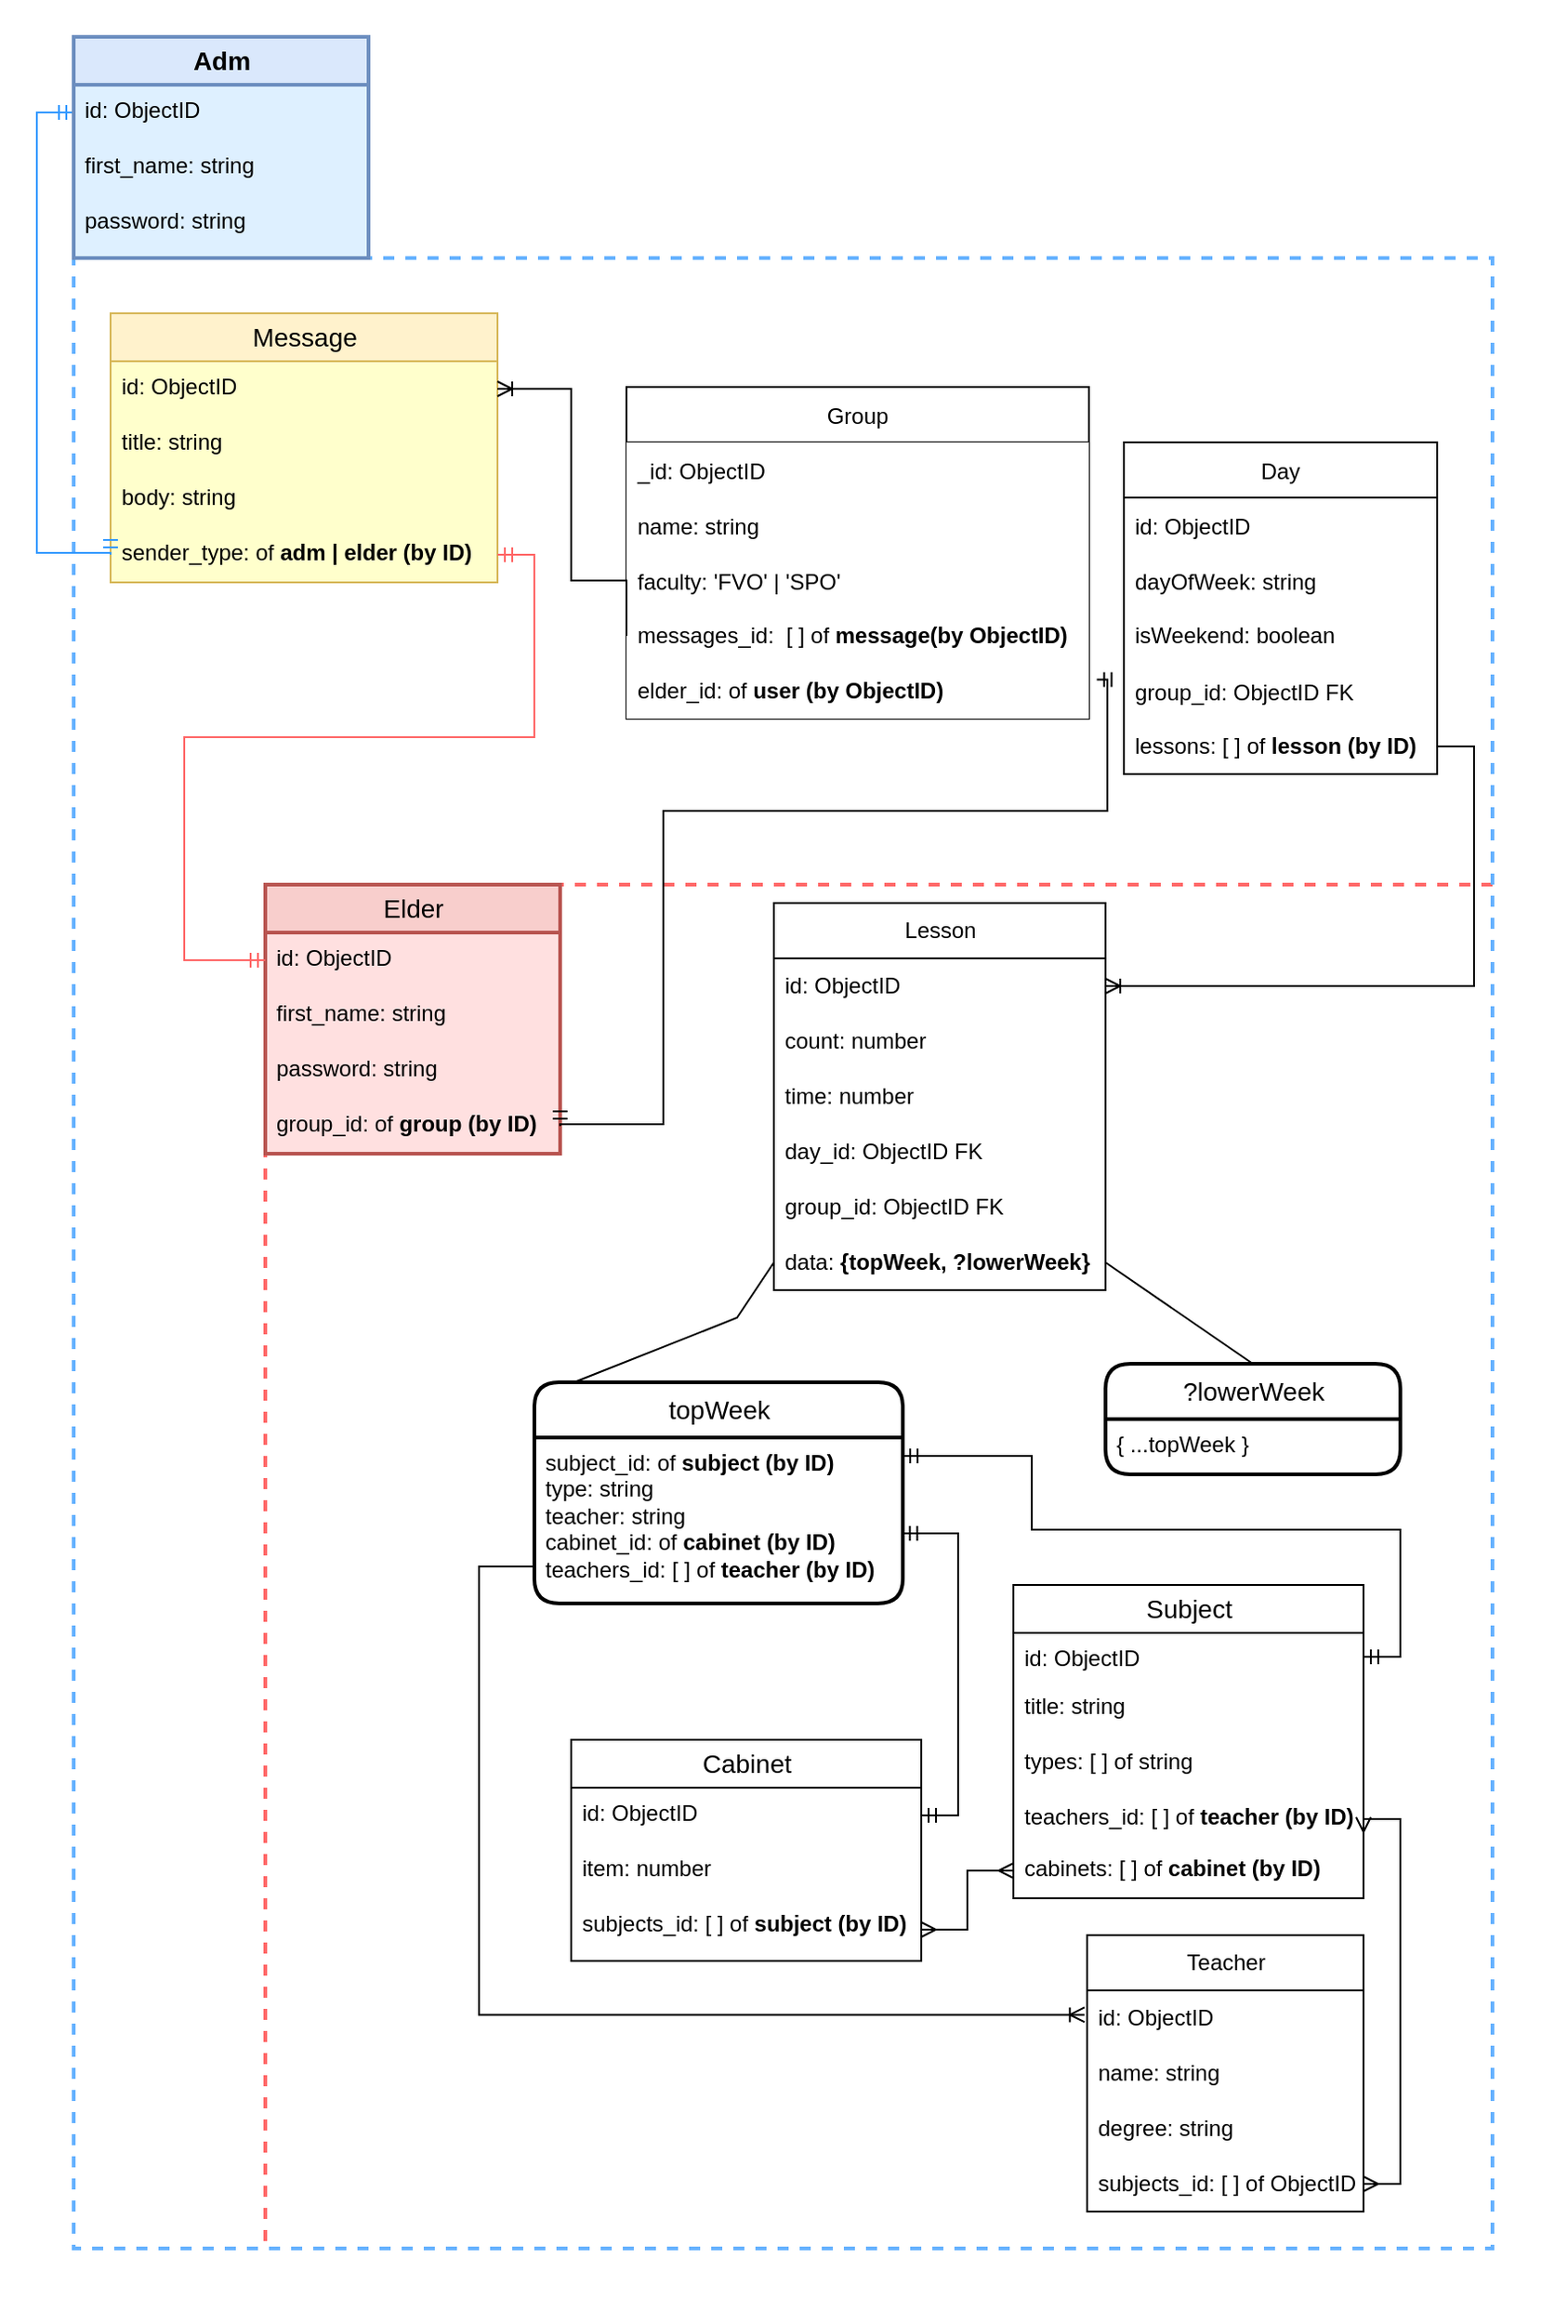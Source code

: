 <mxfile version="18.0.4" type="device"><diagram id="wRRSrgbhEwjckA1WM_Hl" name="Page-1"><mxGraphModel dx="1864" dy="1810" grid="1" gridSize="10" guides="1" tooltips="1" connect="1" arrows="1" fold="1" page="1" pageScale="1" pageWidth="827" pageHeight="1169" math="0" shadow="0"><root><mxCell id="0"/><mxCell id="1" parent="0"/><mxCell id="RPxENn4GBcvV4kjfe_g6-106" value="" style="rounded=0;whiteSpace=wrap;html=1;shadow=0;dashed=1;strokeColor=none;strokeWidth=2;fillColor=none;gradientColor=#ffffff;" parent="1" vertex="1"><mxGeometry x="-1" y="-1" width="850" height="1260" as="geometry"/></mxCell><mxCell id="RPxENn4GBcvV4kjfe_g6-105" value="" style="rounded=0;whiteSpace=wrap;html=1;shadow=0;dashed=1;strokeColor=#FF6666;strokeWidth=2;fillColor=none;gradientColor=#ffffff;" parent="1" vertex="1"><mxGeometry x="143" y="479" width="666" height="740" as="geometry"/></mxCell><mxCell id="RPxENn4GBcvV4kjfe_g6-104" value="" style="rounded=0;whiteSpace=wrap;html=1;shadow=0;dashed=1;strokeColor=#66B2FF;strokeWidth=2;fillColor=none;gradientColor=#ffffff;" parent="1" vertex="1"><mxGeometry x="39" y="139" width="770" height="1080" as="geometry"/></mxCell><mxCell id="QqQzk4IfIWWoSrK1QLjx-1" value="Group" style="swimlane;fontStyle=0;childLayout=stackLayout;horizontal=1;startSize=30;horizontalStack=0;resizeParent=1;resizeParentMax=0;resizeLast=0;collapsible=1;marginBottom=0;fillColor=#FFFFFF;" parent="1" vertex="1"><mxGeometry x="339" y="209" width="251" height="180" as="geometry"><mxRectangle x="339" y="209" width="70" height="30" as="alternateBounds"/></mxGeometry></mxCell><mxCell id="QqQzk4IfIWWoSrK1QLjx-2" value="_id: ObjectID" style="text;strokeColor=none;fillColor=#FFFFFF;align=left;verticalAlign=middle;spacingLeft=4;spacingRight=4;overflow=hidden;points=[[0,0.5],[1,0.5]];portConstraint=eastwest;rotatable=0;" parent="QqQzk4IfIWWoSrK1QLjx-1" vertex="1"><mxGeometry y="30" width="251" height="30" as="geometry"/></mxCell><mxCell id="RPxENn4GBcvV4kjfe_g6-80" value="name: string    " style="text;strokeColor=none;fillColor=#FFFFFF;align=left;verticalAlign=middle;spacingLeft=4;spacingRight=4;overflow=hidden;points=[[0,0.5],[1,0.5]];portConstraint=eastwest;rotatable=0;" parent="QqQzk4IfIWWoSrK1QLjx-1" vertex="1"><mxGeometry y="60" width="251" height="30" as="geometry"/></mxCell><mxCell id="VNBgURenRQdBpVBc3Peq-4" value="faculty: 'FVO' | 'SPO'" style="text;strokeColor=none;fillColor=#FFFFFF;align=left;verticalAlign=middle;spacingLeft=4;spacingRight=4;overflow=hidden;points=[[0,0.5],[1,0.5]];portConstraint=eastwest;rotatable=0;" vertex="1" parent="QqQzk4IfIWWoSrK1QLjx-1"><mxGeometry y="90" width="251" height="30" as="geometry"/></mxCell><mxCell id="QqQzk4IfIWWoSrK1QLjx-3" value="&lt;span style=&quot;font-weight: normal;&quot;&gt;messages_id:&amp;nbsp;&amp;nbsp;[ ] of&amp;nbsp;&lt;/span&gt;message(by&amp;nbsp;ObjectID)&amp;nbsp;&amp;nbsp; &amp;nbsp;" style="text;strokeColor=none;fillColor=#FFFFFF;align=left;verticalAlign=middle;spacingLeft=4;spacingRight=4;overflow=hidden;points=[[0,0.5],[1,0.5]];portConstraint=eastwest;rotatable=0;fontStyle=1;html=1;" parent="QqQzk4IfIWWoSrK1QLjx-1" vertex="1"><mxGeometry y="120" width="251" height="30" as="geometry"/></mxCell><mxCell id="QqQzk4IfIWWoSrK1QLjx-4" value="elder_id: of &lt;b&gt;user (&lt;/b&gt;&lt;b&gt;by&amp;nbsp;ObjectID)&lt;/b&gt;" style="text;strokeColor=none;fillColor=#FFFFFF;align=left;verticalAlign=middle;spacingLeft=4;spacingRight=4;overflow=hidden;points=[[0,0.5],[1,0.5]];portConstraint=eastwest;rotatable=0;html=1;" parent="QqQzk4IfIWWoSrK1QLjx-1" vertex="1"><mxGeometry y="150" width="251" height="30" as="geometry"/></mxCell><mxCell id="QqQzk4IfIWWoSrK1QLjx-7" value="Day" style="swimlane;fontStyle=0;childLayout=stackLayout;horizontal=1;startSize=30;horizontalStack=0;resizeParent=1;resizeParentMax=0;resizeLast=0;collapsible=1;marginBottom=0;" parent="1" vertex="1"><mxGeometry x="609" y="239" width="170" height="180" as="geometry"/></mxCell><mxCell id="QqQzk4IfIWWoSrK1QLjx-8" value="id: ObjectID" style="text;strokeColor=none;fillColor=none;align=left;verticalAlign=middle;spacingLeft=4;spacingRight=4;overflow=hidden;points=[[0,0.5],[1,0.5]];portConstraint=eastwest;rotatable=0;" parent="QqQzk4IfIWWoSrK1QLjx-7" vertex="1"><mxGeometry y="30" width="170" height="30" as="geometry"/></mxCell><mxCell id="QqQzk4IfIWWoSrK1QLjx-13" value="dayOfWeek: string" style="text;strokeColor=none;fillColor=none;align=left;verticalAlign=middle;spacingLeft=4;spacingRight=4;overflow=hidden;points=[[0,0.5],[1,0.5]];portConstraint=eastwest;rotatable=0;" parent="QqQzk4IfIWWoSrK1QLjx-7" vertex="1"><mxGeometry y="60" width="170" height="30" as="geometry"/></mxCell><mxCell id="RPxENn4GBcvV4kjfe_g6-41" value="isWeekend: boolean" style="text;strokeColor=none;fillColor=none;align=left;verticalAlign=middle;spacingLeft=4;spacingRight=4;overflow=hidden;points=[[0,0.5],[1,0.5]];portConstraint=eastwest;rotatable=0;html=1;" parent="QqQzk4IfIWWoSrK1QLjx-7" vertex="1"><mxGeometry y="90" width="170" height="30" as="geometry"/></mxCell><mxCell id="QqQzk4IfIWWoSrK1QLjx-9" value="group_id: ObjectID FK" style="text;strokeColor=none;fillColor=none;align=left;verticalAlign=middle;spacingLeft=4;spacingRight=4;overflow=hidden;points=[[0,0.5],[1,0.5]];portConstraint=eastwest;rotatable=0;" parent="QqQzk4IfIWWoSrK1QLjx-7" vertex="1"><mxGeometry y="120" width="170" height="30" as="geometry"/></mxCell><mxCell id="QqQzk4IfIWWoSrK1QLjx-14" value="lessons: [ ] of &lt;b&gt;lesson (by ID)&lt;/b&gt;" style="text;strokeColor=none;fillColor=none;align=left;verticalAlign=middle;spacingLeft=4;spacingRight=4;overflow=hidden;points=[[0,0.5],[1,0.5]];portConstraint=eastwest;rotatable=0;html=1;" parent="QqQzk4IfIWWoSrK1QLjx-7" vertex="1"><mxGeometry y="150" width="170" height="30" as="geometry"/></mxCell><mxCell id="RPxENn4GBcvV4kjfe_g6-1" value="Lesson" style="swimlane;fontStyle=0;childLayout=stackLayout;horizontal=1;startSize=30;horizontalStack=0;resizeParent=1;resizeParentMax=0;resizeLast=0;collapsible=1;marginBottom=0;html=1;" parent="1" vertex="1"><mxGeometry x="419" y="489" width="180" height="210" as="geometry"/></mxCell><mxCell id="RPxENn4GBcvV4kjfe_g6-2" value="id: ObjectID" style="text;strokeColor=none;fillColor=none;align=left;verticalAlign=middle;spacingLeft=4;spacingRight=4;overflow=hidden;points=[[0,0.5],[1,0.5]];portConstraint=eastwest;rotatable=0;html=1;" parent="RPxENn4GBcvV4kjfe_g6-1" vertex="1"><mxGeometry y="30" width="180" height="30" as="geometry"/></mxCell><mxCell id="RPxENn4GBcvV4kjfe_g6-3" value="count: number" style="text;strokeColor=none;fillColor=none;align=left;verticalAlign=middle;spacingLeft=4;spacingRight=4;overflow=hidden;points=[[0,0.5],[1,0.5]];portConstraint=eastwest;rotatable=0;html=1;" parent="RPxENn4GBcvV4kjfe_g6-1" vertex="1"><mxGeometry y="60" width="180" height="30" as="geometry"/></mxCell><mxCell id="RPxENn4GBcvV4kjfe_g6-38" value="time: number" style="text;strokeColor=none;fillColor=none;align=left;verticalAlign=middle;spacingLeft=4;spacingRight=4;overflow=hidden;points=[[0,0.5],[1,0.5]];portConstraint=eastwest;rotatable=0;html=1;" parent="RPxENn4GBcvV4kjfe_g6-1" vertex="1"><mxGeometry y="90" width="180" height="30" as="geometry"/></mxCell><mxCell id="RPxENn4GBcvV4kjfe_g6-4" value="day_id: ObjectID FK" style="text;strokeColor=none;fillColor=none;align=left;verticalAlign=middle;spacingLeft=4;spacingRight=4;overflow=hidden;points=[[0,0.5],[1,0.5]];portConstraint=eastwest;rotatable=0;html=1;" parent="RPxENn4GBcvV4kjfe_g6-1" vertex="1"><mxGeometry y="120" width="180" height="30" as="geometry"/></mxCell><mxCell id="RPxENn4GBcvV4kjfe_g6-16" value="group_id: ObjectID FK" style="text;strokeColor=none;fillColor=none;align=left;verticalAlign=middle;spacingLeft=4;spacingRight=4;overflow=hidden;points=[[0,0.5],[1,0.5]];portConstraint=eastwest;rotatable=0;html=1;" parent="RPxENn4GBcvV4kjfe_g6-1" vertex="1"><mxGeometry y="150" width="180" height="30" as="geometry"/></mxCell><mxCell id="RPxENn4GBcvV4kjfe_g6-11" value="data: &lt;b&gt;{topWeek, ?lowerWeek}&lt;/b&gt;" style="text;strokeColor=none;fillColor=none;align=left;verticalAlign=middle;spacingLeft=4;spacingRight=4;overflow=hidden;points=[[0,0.5],[1,0.5]];portConstraint=eastwest;rotatable=0;html=1;shadow=0;" parent="RPxENn4GBcvV4kjfe_g6-1" vertex="1"><mxGeometry y="180" width="180" height="30" as="geometry"/></mxCell><mxCell id="RPxENn4GBcvV4kjfe_g6-6" value="" style="edgeStyle=orthogonalEdgeStyle;fontSize=12;html=1;endArrow=ERoneToMany;rounded=0;exitX=1;exitY=0.5;exitDx=0;exitDy=0;entryX=1;entryY=0.5;entryDx=0;entryDy=0;" parent="1" source="QqQzk4IfIWWoSrK1QLjx-14" target="RPxENn4GBcvV4kjfe_g6-2" edge="1"><mxGeometry width="100" height="100" relative="1" as="geometry"><mxPoint x="359" y="684" as="sourcePoint"/><mxPoint x="599" y="569" as="targetPoint"/><Array as="points"><mxPoint x="799" y="404"/><mxPoint x="799" y="534"/></Array></mxGeometry></mxCell><mxCell id="RPxENn4GBcvV4kjfe_g6-12" value="topWeek" style="swimlane;childLayout=stackLayout;horizontal=1;startSize=30;horizontalStack=0;rounded=1;fontSize=14;fontStyle=0;strokeWidth=2;resizeParent=0;resizeLast=1;shadow=0;dashed=0;align=center;html=1;" parent="1" vertex="1"><mxGeometry x="289" y="749" width="200" height="120" as="geometry"/></mxCell><mxCell id="RPxENn4GBcvV4kjfe_g6-13" value="subject_id: of &lt;b&gt;subject (by ID)&lt;/b&gt;&lt;br&gt;type: string&lt;br&gt;teacher: string&lt;br&gt;cabinet_id: of&amp;nbsp;&lt;b&gt;cabinet&amp;nbsp;(by ID)&lt;/b&gt;&lt;br&gt;teachers_id: [ ] of&amp;nbsp;&lt;b&gt;teacher (by ID)&lt;/b&gt;" style="align=left;strokeColor=none;fillColor=none;spacingLeft=4;fontSize=12;verticalAlign=top;resizable=0;rotatable=0;part=1;shadow=0;html=1;" parent="RPxENn4GBcvV4kjfe_g6-12" vertex="1"><mxGeometry y="30" width="200" height="90" as="geometry"/></mxCell><mxCell id="RPxENn4GBcvV4kjfe_g6-14" value="?lowerWeek" style="swimlane;childLayout=stackLayout;horizontal=1;startSize=30;horizontalStack=0;rounded=1;fontSize=14;fontStyle=0;strokeWidth=2;resizeParent=0;resizeLast=1;shadow=0;dashed=0;align=center;html=1;" parent="1" vertex="1"><mxGeometry x="599" y="739" width="160" height="60" as="geometry"/></mxCell><mxCell id="RPxENn4GBcvV4kjfe_g6-15" value="{ ...topWeek }&amp;nbsp;" style="align=left;strokeColor=none;fillColor=none;spacingLeft=4;fontSize=12;verticalAlign=top;resizable=0;rotatable=0;part=1;shadow=0;html=1;" parent="RPxENn4GBcvV4kjfe_g6-14" vertex="1"><mxGeometry y="30" width="160" height="30" as="geometry"/></mxCell><mxCell id="RPxENn4GBcvV4kjfe_g6-23" value="" style="endArrow=none;html=1;rounded=0;entryX=0;entryY=0.5;entryDx=0;entryDy=0;exitX=0.113;exitY=-0.003;exitDx=0;exitDy=0;exitPerimeter=0;" parent="1" source="RPxENn4GBcvV4kjfe_g6-12" target="RPxENn4GBcvV4kjfe_g6-11" edge="1"><mxGeometry width="50" height="50" relative="1" as="geometry"><mxPoint x="389" y="739" as="sourcePoint"/><mxPoint x="459" y="719" as="targetPoint"/><Array as="points"><mxPoint x="399" y="714"/></Array></mxGeometry></mxCell><mxCell id="RPxENn4GBcvV4kjfe_g6-24" value="" style="endArrow=none;html=1;rounded=0;entryX=1;entryY=0.5;entryDx=0;entryDy=0;exitX=0.5;exitY=0;exitDx=0;exitDy=0;" parent="1" source="RPxENn4GBcvV4kjfe_g6-14" target="RPxENn4GBcvV4kjfe_g6-11" edge="1"><mxGeometry width="50" height="50" relative="1" as="geometry"><mxPoint x="399" y="739" as="sourcePoint"/><mxPoint x="419" y="694" as="targetPoint"/></mxGeometry></mxCell><mxCell id="RPxENn4GBcvV4kjfe_g6-25" value="Teacher" style="swimlane;fontStyle=0;childLayout=stackLayout;horizontal=1;startSize=30;horizontalStack=0;resizeParent=1;resizeParentMax=0;resizeLast=0;collapsible=1;marginBottom=0;shadow=0;strokeColor=default;html=1;" parent="1" vertex="1"><mxGeometry x="589" y="1049" width="150" height="150" as="geometry"/></mxCell><mxCell id="RPxENn4GBcvV4kjfe_g6-31" value="id: ObjectID" style="text;strokeColor=none;fillColor=none;align=left;verticalAlign=middle;spacingLeft=4;spacingRight=4;overflow=hidden;points=[[0,0.5],[1,0.5]];portConstraint=eastwest;rotatable=0;shadow=0;html=1;" parent="RPxENn4GBcvV4kjfe_g6-25" vertex="1"><mxGeometry y="30" width="150" height="30" as="geometry"/></mxCell><mxCell id="RPxENn4GBcvV4kjfe_g6-26" value="name: string" style="text;strokeColor=none;fillColor=none;align=left;verticalAlign=middle;spacingLeft=4;spacingRight=4;overflow=hidden;points=[[0,0.5],[1,0.5]];portConstraint=eastwest;rotatable=0;shadow=0;html=1;" parent="RPxENn4GBcvV4kjfe_g6-25" vertex="1"><mxGeometry y="60" width="150" height="30" as="geometry"/></mxCell><mxCell id="RPxENn4GBcvV4kjfe_g6-53" value="degree: string" style="text;strokeColor=none;fillColor=none;align=left;verticalAlign=middle;spacingLeft=4;spacingRight=4;overflow=hidden;points=[[0,0.5],[1,0.5]];portConstraint=eastwest;rotatable=0;shadow=0;html=1;" parent="RPxENn4GBcvV4kjfe_g6-25" vertex="1"><mxGeometry y="90" width="150" height="30" as="geometry"/></mxCell><mxCell id="RPxENn4GBcvV4kjfe_g6-27" value="subjects_id: [ ] of ObjectID FK" style="text;strokeColor=none;fillColor=none;align=left;verticalAlign=middle;spacingLeft=4;spacingRight=4;overflow=hidden;points=[[0,0.5],[1,0.5]];portConstraint=eastwest;rotatable=0;shadow=0;html=1;" parent="RPxENn4GBcvV4kjfe_g6-25" vertex="1"><mxGeometry y="120" width="150" height="30" as="geometry"/></mxCell><mxCell id="RPxENn4GBcvV4kjfe_g6-35" value="" style="fontSize=12;html=1;endArrow=ERoneToMany;rounded=0;exitX=-0.001;exitY=0.586;exitDx=0;exitDy=0;entryX=-0.009;entryY=0.44;entryDx=0;entryDy=0;entryPerimeter=0;edgeStyle=orthogonalEdgeStyle;exitPerimeter=0;" parent="1" source="RPxENn4GBcvV4kjfe_g6-13" target="RPxENn4GBcvV4kjfe_g6-31" edge="1"><mxGeometry width="100" height="100" relative="1" as="geometry"><mxPoint x="263" y="979" as="sourcePoint"/><mxPoint x="363" y="879" as="targetPoint"/><Array as="points"><mxPoint x="259" y="849"/><mxPoint x="259" y="1092"/></Array></mxGeometry></mxCell><mxCell id="RPxENn4GBcvV4kjfe_g6-43" value="Subject" style="swimlane;fontStyle=0;childLayout=stackLayout;horizontal=1;startSize=26;horizontalStack=0;resizeParent=1;resizeParentMax=0;resizeLast=0;collapsible=1;marginBottom=0;align=center;fontSize=14;shadow=0;strokeColor=default;html=1;" parent="1" vertex="1"><mxGeometry x="549" y="859" width="190" height="170" as="geometry"/></mxCell><mxCell id="RPxENn4GBcvV4kjfe_g6-44" value="id: ObjectID" style="text;strokeColor=none;fillColor=none;spacingLeft=4;spacingRight=4;overflow=hidden;rotatable=0;points=[[0,0.5],[1,0.5]];portConstraint=eastwest;fontSize=12;shadow=0;html=1;" parent="RPxENn4GBcvV4kjfe_g6-43" vertex="1"><mxGeometry y="26" width="190" height="26" as="geometry"/></mxCell><mxCell id="RPxENn4GBcvV4kjfe_g6-54" value="title: string" style="text;strokeColor=none;fillColor=none;spacingLeft=4;spacingRight=4;overflow=hidden;rotatable=0;points=[[0,0.5],[1,0.5]];portConstraint=eastwest;fontSize=12;shadow=0;html=1;" parent="RPxENn4GBcvV4kjfe_g6-43" vertex="1"><mxGeometry y="52" width="190" height="30" as="geometry"/></mxCell><mxCell id="RPxENn4GBcvV4kjfe_g6-45" value="types: [ ] of string&amp;nbsp;" style="text;strokeColor=none;fillColor=none;spacingLeft=4;spacingRight=4;overflow=hidden;rotatable=0;points=[[0,0.5],[1,0.5]];portConstraint=eastwest;fontSize=12;shadow=0;html=1;" parent="RPxENn4GBcvV4kjfe_g6-43" vertex="1"><mxGeometry y="82" width="190" height="30" as="geometry"/></mxCell><mxCell id="RPxENn4GBcvV4kjfe_g6-46" value="teachers_id: [ ] of&amp;nbsp;&lt;b&gt;teacher (by ID)&lt;/b&gt;" style="text;strokeColor=none;fillColor=none;spacingLeft=4;spacingRight=4;overflow=hidden;rotatable=0;points=[[0,0.5],[1,0.5]];portConstraint=eastwest;fontSize=12;shadow=0;html=1;" parent="RPxENn4GBcvV4kjfe_g6-43" vertex="1"><mxGeometry y="112" width="190" height="28" as="geometry"/></mxCell><mxCell id="RPxENn4GBcvV4kjfe_g6-66" value="cabinets: [ ] of&amp;nbsp;&lt;b&gt;cabinet&amp;nbsp;(by ID)&lt;/b&gt;" style="text;strokeColor=none;fillColor=none;spacingLeft=4;spacingRight=4;overflow=hidden;rotatable=0;points=[[0,0.5],[1,0.5]];portConstraint=eastwest;fontSize=12;shadow=0;html=1;" parent="RPxENn4GBcvV4kjfe_g6-43" vertex="1"><mxGeometry y="140" width="190" height="30" as="geometry"/></mxCell><mxCell id="RPxENn4GBcvV4kjfe_g6-47" value="Cabinet" style="swimlane;fontStyle=0;childLayout=stackLayout;horizontal=1;startSize=26;horizontalStack=0;resizeParent=1;resizeParentMax=0;resizeLast=0;collapsible=1;marginBottom=0;align=center;fontSize=14;shadow=0;strokeColor=default;html=1;" parent="1" vertex="1"><mxGeometry x="309" y="943" width="190" height="120" as="geometry"/></mxCell><mxCell id="RPxENn4GBcvV4kjfe_g6-48" value="id: ObjectID" style="text;strokeColor=none;fillColor=none;spacingLeft=4;spacingRight=4;overflow=hidden;rotatable=0;points=[[0,0.5],[1,0.5]];portConstraint=eastwest;fontSize=12;shadow=0;html=1;" parent="RPxENn4GBcvV4kjfe_g6-47" vertex="1"><mxGeometry y="26" width="190" height="30" as="geometry"/></mxCell><mxCell id="RPxENn4GBcvV4kjfe_g6-49" value="item: number" style="text;strokeColor=none;fillColor=none;spacingLeft=4;spacingRight=4;overflow=hidden;rotatable=0;points=[[0,0.5],[1,0.5]];portConstraint=eastwest;fontSize=12;shadow=0;html=1;" parent="RPxENn4GBcvV4kjfe_g6-47" vertex="1"><mxGeometry y="56" width="190" height="30" as="geometry"/></mxCell><mxCell id="RPxENn4GBcvV4kjfe_g6-50" value="subjects_id: [ ] of&amp;nbsp;&lt;b&gt;subject (by ID)&lt;/b&gt;" style="text;strokeColor=none;fillColor=none;spacingLeft=4;spacingRight=4;overflow=hidden;rotatable=0;points=[[0,0.5],[1,0.5]];portConstraint=eastwest;fontSize=12;shadow=0;html=1;" parent="RPxENn4GBcvV4kjfe_g6-47" vertex="1"><mxGeometry y="86" width="190" height="34" as="geometry"/></mxCell><mxCell id="RPxENn4GBcvV4kjfe_g6-56" value="" style="fontSize=12;html=1;endArrow=ERmandOne;startArrow=ERmandOne;rounded=0;exitX=0.999;exitY=0.578;exitDx=0;exitDy=0;edgeStyle=orthogonalEdgeStyle;entryX=1;entryY=0.5;entryDx=0;entryDy=0;exitPerimeter=0;" parent="1" source="RPxENn4GBcvV4kjfe_g6-13" target="RPxENn4GBcvV4kjfe_g6-48" edge="1"><mxGeometry width="100" height="100" relative="1" as="geometry"><mxPoint x="559" y="819" as="sourcePoint"/><mxPoint x="489" y="999" as="targetPoint"/><Array as="points"><mxPoint x="519" y="831"/><mxPoint x="519" y="984"/></Array></mxGeometry></mxCell><mxCell id="RPxENn4GBcvV4kjfe_g6-61" value="" style="fontSize=12;html=1;endArrow=ERmandOne;startArrow=ERmandOne;rounded=0;entryX=1;entryY=0.5;entryDx=0;entryDy=0;edgeStyle=orthogonalEdgeStyle;" parent="1" target="RPxENn4GBcvV4kjfe_g6-44" edge="1"><mxGeometry width="100" height="100" relative="1" as="geometry"><mxPoint x="489" y="789" as="sourcePoint"/><mxPoint x="499" y="899" as="targetPoint"/><Array as="points"><mxPoint x="559" y="789"/><mxPoint x="559" y="829"/><mxPoint x="759" y="829"/><mxPoint x="759" y="898"/></Array></mxGeometry></mxCell><mxCell id="RPxENn4GBcvV4kjfe_g6-64" value="" style="edgeStyle=orthogonalEdgeStyle;fontSize=12;html=1;endArrow=ERmany;startArrow=ERmany;rounded=0;entryX=1;entryY=0.5;entryDx=0;entryDy=0;exitX=1;exitY=0.5;exitDx=0;exitDy=0;" parent="1" source="RPxENn4GBcvV4kjfe_g6-27" target="RPxENn4GBcvV4kjfe_g6-46" edge="1"><mxGeometry width="100" height="100" relative="1" as="geometry"><mxPoint x="399" y="1079" as="sourcePoint"/><mxPoint x="499" y="979" as="targetPoint"/><Array as="points"><mxPoint x="759" y="1184"/><mxPoint x="759" y="986"/></Array></mxGeometry></mxCell><mxCell id="RPxENn4GBcvV4kjfe_g6-67" value="" style="edgeStyle=orthogonalEdgeStyle;fontSize=12;html=1;endArrow=ERmany;startArrow=ERmany;rounded=0;exitX=1;exitY=0.5;exitDx=0;exitDy=0;entryX=0;entryY=0.5;entryDx=0;entryDy=0;" parent="1" source="RPxENn4GBcvV4kjfe_g6-50" target="RPxENn4GBcvV4kjfe_g6-66" edge="1"><mxGeometry width="100" height="100" relative="1" as="geometry"><mxPoint x="549" y="1009" as="sourcePoint"/><mxPoint x="649" y="909" as="targetPoint"/></mxGeometry></mxCell><mxCell id="RPxENn4GBcvV4kjfe_g6-69" value="Elder" style="swimlane;fontStyle=0;childLayout=stackLayout;horizontal=1;startSize=26;horizontalStack=0;resizeParent=1;resizeParentMax=0;resizeLast=0;collapsible=1;marginBottom=0;align=center;fontSize=14;shadow=0;strokeColor=#b85450;html=1;strokeWidth=2;fillColor=#f8cecc;swimlaneFillColor=#FFE0E0;" parent="1" vertex="1"><mxGeometry x="143" y="479" width="160" height="146" as="geometry"/></mxCell><mxCell id="RPxENn4GBcvV4kjfe_g6-70" value="id: ObjectID" style="text;strokeColor=none;fillColor=none;spacingLeft=4;spacingRight=4;overflow=hidden;rotatable=0;points=[[0,0.5],[1,0.5]];portConstraint=eastwest;fontSize=12;shadow=0;html=1;" parent="RPxENn4GBcvV4kjfe_g6-69" vertex="1"><mxGeometry y="26" width="160" height="30" as="geometry"/></mxCell><mxCell id="RPxENn4GBcvV4kjfe_g6-71" value="first_name: string&amp;nbsp; &amp;nbsp;&amp;nbsp;" style="text;strokeColor=none;fillColor=none;spacingLeft=4;spacingRight=4;overflow=hidden;rotatable=0;points=[[0,0.5],[1,0.5]];portConstraint=eastwest;fontSize=12;shadow=0;html=1;" parent="RPxENn4GBcvV4kjfe_g6-69" vertex="1"><mxGeometry y="56" width="160" height="30" as="geometry"/></mxCell><mxCell id="RPxENn4GBcvV4kjfe_g6-95" value="password: string&amp;nbsp; &amp;nbsp;&amp;nbsp;" style="text;strokeColor=none;fillColor=none;spacingLeft=4;spacingRight=4;overflow=hidden;rotatable=0;points=[[0,0.5],[1,0.5]];portConstraint=eastwest;fontSize=12;shadow=0;html=1;" parent="RPxENn4GBcvV4kjfe_g6-69" vertex="1"><mxGeometry y="86" width="160" height="30" as="geometry"/></mxCell><mxCell id="RPxENn4GBcvV4kjfe_g6-72" value="group_id: of&amp;nbsp;&lt;b&gt;group (&lt;/b&gt;&lt;b&gt;by ID&lt;/b&gt;&lt;b&gt;)&lt;/b&gt;&lt;br&gt;&amp;nbsp;" style="text;strokeColor=none;fillColor=none;spacingLeft=4;spacingRight=4;overflow=hidden;rotatable=0;points=[[0,0.5],[1,0.5]];portConstraint=eastwest;fontSize=12;shadow=0;html=1;" parent="RPxENn4GBcvV4kjfe_g6-69" vertex="1"><mxGeometry y="116" width="160" height="30" as="geometry"/></mxCell><mxCell id="RPxENn4GBcvV4kjfe_g6-73" value="" style="fontSize=12;html=1;endArrow=ERmandOne;startArrow=ERmandOne;rounded=0;exitX=1;exitY=0.5;exitDx=0;exitDy=0;edgeStyle=orthogonalEdgeStyle;entryX=1.017;entryY=0.293;entryDx=0;entryDy=0;entryPerimeter=0;" parent="1" source="RPxENn4GBcvV4kjfe_g6-72" target="QqQzk4IfIWWoSrK1QLjx-4" edge="1"><mxGeometry width="100" height="100" relative="1" as="geometry"><mxPoint x="133" y="509" as="sourcePoint"/><mxPoint x="543" y="380" as="targetPoint"/><Array as="points"><mxPoint x="303" y="609"/><mxPoint x="359" y="609"/><mxPoint x="359" y="439"/><mxPoint x="600" y="439"/><mxPoint x="600" y="368"/></Array></mxGeometry></mxCell><mxCell id="RPxENn4GBcvV4kjfe_g6-75" value="Message" style="swimlane;fontStyle=0;childLayout=stackLayout;horizontal=1;startSize=26;horizontalStack=0;resizeParent=1;resizeParentMax=0;resizeLast=0;collapsible=1;marginBottom=0;align=center;fontSize=14;shadow=0;strokeColor=#d6b656;html=1;fillColor=#fff2cc;swimlaneFillColor=#FFFFCC;" parent="1" vertex="1"><mxGeometry x="59" y="169" width="210" height="146" as="geometry"/></mxCell><mxCell id="RPxENn4GBcvV4kjfe_g6-76" value="id: ObjectID" style="text;strokeColor=none;fillColor=none;spacingLeft=4;spacingRight=4;overflow=hidden;rotatable=0;points=[[0,0.5],[1,0.5]];portConstraint=eastwest;fontSize=12;shadow=0;html=1;" parent="RPxENn4GBcvV4kjfe_g6-75" vertex="1"><mxGeometry y="26" width="210" height="30" as="geometry"/></mxCell><mxCell id="RPxENn4GBcvV4kjfe_g6-77" value="title: string" style="text;strokeColor=none;fillColor=none;spacingLeft=4;spacingRight=4;overflow=hidden;rotatable=0;points=[[0,0.5],[1,0.5]];portConstraint=eastwest;fontSize=12;shadow=0;html=1;" parent="RPxENn4GBcvV4kjfe_g6-75" vertex="1"><mxGeometry y="56" width="210" height="30" as="geometry"/></mxCell><mxCell id="RPxENn4GBcvV4kjfe_g6-79" value="body: string" style="text;strokeColor=none;fillColor=none;spacingLeft=4;spacingRight=4;overflow=hidden;rotatable=0;points=[[0,0.5],[1,0.5]];portConstraint=eastwest;fontSize=12;shadow=0;html=1;" parent="RPxENn4GBcvV4kjfe_g6-75" vertex="1"><mxGeometry y="86" width="210" height="30" as="geometry"/></mxCell><mxCell id="RPxENn4GBcvV4kjfe_g6-78" value="sender_type: of &lt;b&gt;adm | elder (by ID)&lt;/b&gt;" style="text;strokeColor=none;fillColor=none;spacingLeft=4;spacingRight=4;overflow=hidden;rotatable=0;points=[[0,0.5],[1,0.5]];portConstraint=eastwest;fontSize=12;shadow=0;html=1;" parent="RPxENn4GBcvV4kjfe_g6-75" vertex="1"><mxGeometry y="116" width="210" height="30" as="geometry"/></mxCell><mxCell id="RPxENn4GBcvV4kjfe_g6-81" value="" style="edgeStyle=orthogonalEdgeStyle;fontSize=12;html=1;endArrow=ERoneToMany;rounded=0;exitX=0;exitY=0.5;exitDx=0;exitDy=0;entryX=1;entryY=0.5;entryDx=0;entryDy=0;" parent="1" source="QqQzk4IfIWWoSrK1QLjx-3" target="RPxENn4GBcvV4kjfe_g6-76" edge="1"><mxGeometry width="100" height="100" relative="1" as="geometry"><mxPoint x="193" y="299" as="sourcePoint"/><mxPoint x="293" y="199" as="targetPoint"/><Array as="points"><mxPoint x="309" y="314"/><mxPoint x="309" y="210"/></Array></mxGeometry></mxCell><mxCell id="RPxENn4GBcvV4kjfe_g6-92" value="" style="fontSize=12;html=1;endArrow=ERmandOne;startArrow=ERmandOne;rounded=0;entryX=0;entryY=0.5;entryDx=0;entryDy=0;exitX=0;exitY=0.5;exitDx=0;exitDy=0;edgeStyle=orthogonalEdgeStyle;strokeColor=#3399FF;" parent="1" source="RPxENn4GBcvV4kjfe_g6-78" target="RPxENn4GBcvV4kjfe_g6-87" edge="1"><mxGeometry width="100" height="100" relative="1" as="geometry"><mxPoint x="249" y="269" as="sourcePoint"/><mxPoint x="349" y="169" as="targetPoint"/><Array as="points"><mxPoint x="19" y="299"/><mxPoint x="19" y="60"/></Array></mxGeometry></mxCell><mxCell id="RPxENn4GBcvV4kjfe_g6-93" value="" style="edgeStyle=orthogonalEdgeStyle;fontSize=12;html=1;endArrow=ERmandOne;startArrow=ERmandOne;rounded=0;exitX=1;exitY=0.5;exitDx=0;exitDy=0;entryX=0;entryY=0.5;entryDx=0;entryDy=0;strokeColor=#FF6666;" parent="1" source="RPxENn4GBcvV4kjfe_g6-78" target="RPxENn4GBcvV4kjfe_g6-70" edge="1"><mxGeometry width="100" height="100" relative="1" as="geometry"><mxPoint x="-77" y="319" as="sourcePoint"/><mxPoint x="13" y="554.333" as="targetPoint"/><Array as="points"><mxPoint x="289" y="300"/><mxPoint x="289" y="399"/><mxPoint x="99" y="399"/><mxPoint x="99" y="520"/></Array></mxGeometry></mxCell><mxCell id="RPxENn4GBcvV4kjfe_g6-86" value="&lt;b&gt;Adm&lt;/b&gt;" style="swimlane;fontStyle=0;childLayout=stackLayout;horizontal=1;startSize=26;horizontalStack=0;resizeParent=1;resizeParentMax=0;resizeLast=0;collapsible=1;marginBottom=0;align=center;fontSize=14;shadow=0;strokeColor=#6c8ebf;html=1;strokeWidth=2;fillColor=#dae8fc;swimlaneFillColor=#DEF0FF;" parent="1" vertex="1"><mxGeometry x="39" y="19" width="160" height="120" as="geometry"/></mxCell><mxCell id="RPxENn4GBcvV4kjfe_g6-87" value="id: ObjectID" style="text;strokeColor=none;fillColor=none;spacingLeft=4;spacingRight=4;overflow=hidden;rotatable=0;points=[[0,0.5],[1,0.5]];portConstraint=eastwest;fontSize=12;shadow=0;html=1;" parent="RPxENn4GBcvV4kjfe_g6-86" vertex="1"><mxGeometry y="26" width="160" height="30" as="geometry"/></mxCell><mxCell id="RPxENn4GBcvV4kjfe_g6-88" value="first_name: string&amp;nbsp; &amp;nbsp;&amp;nbsp;" style="text;strokeColor=none;fillColor=none;spacingLeft=4;spacingRight=4;overflow=hidden;rotatable=0;points=[[0,0.5],[1,0.5]];portConstraint=eastwest;fontSize=12;shadow=0;html=1;" parent="RPxENn4GBcvV4kjfe_g6-86" vertex="1"><mxGeometry y="56" width="160" height="30" as="geometry"/></mxCell><mxCell id="RPxENn4GBcvV4kjfe_g6-94" value="password: string&amp;nbsp; &amp;nbsp;&amp;nbsp;" style="text;strokeColor=none;fillColor=none;spacingLeft=4;spacingRight=4;overflow=hidden;rotatable=0;points=[[0,0.5],[1,0.5]];portConstraint=eastwest;fontSize=12;shadow=0;html=1;" parent="RPxENn4GBcvV4kjfe_g6-86" vertex="1"><mxGeometry y="86" width="160" height="34" as="geometry"/></mxCell></root></mxGraphModel></diagram></mxfile>